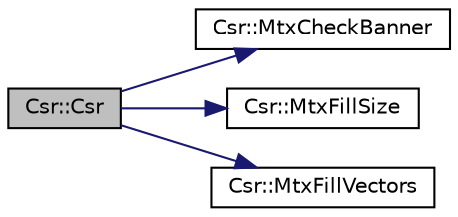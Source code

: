 digraph "Csr::Csr"
{
 // INTERACTIVE_SVG=YES
  edge [fontname="Helvetica",fontsize="10",labelfontname="Helvetica",labelfontsize="10"];
  node [fontname="Helvetica",fontsize="10",shape=record];
  rankdir="LR";
  Node0 [label="Csr::Csr",height=0.2,width=0.4,color="black", fillcolor="grey75", style="filled", fontcolor="black"];
  Node0 -> Node1 [color="midnightblue",fontsize="10",style="solid",fontname="Helvetica"];
  Node1 [label="Csr::MtxCheckBanner",height=0.2,width=0.4,color="black", fillcolor="white", style="filled",URL="$classCsr.html#a050e4353d28dcbf41a12fee1a8a9c7c3",tooltip="Verify the header (first line) of the .mtx file, and set the proper variables such as symmetric or pa..."];
  Node0 -> Node2 [color="midnightblue",fontsize="10",style="solid",fontname="Helvetica"];
  Node2 [label="Csr::MtxFillSize",height=0.2,width=0.4,color="black", fillcolor="white", style="filled",URL="$classCsr.html#aed3a02549e296f1b71881109cc0746e4",tooltip="Allocate the ptr, col and val vectors. "];
  Node0 -> Node3 [color="midnightblue",fontsize="10",style="solid",fontname="Helvetica"];
  Node3 [label="Csr::MtxFillVectors",height=0.2,width=0.4,color="black", fillcolor="white", style="filled",URL="$classCsr.html#a23efdb70e21f1920c247f2556877f839",tooltip="Fill the ptr, col and val vectors from file. "];
}
